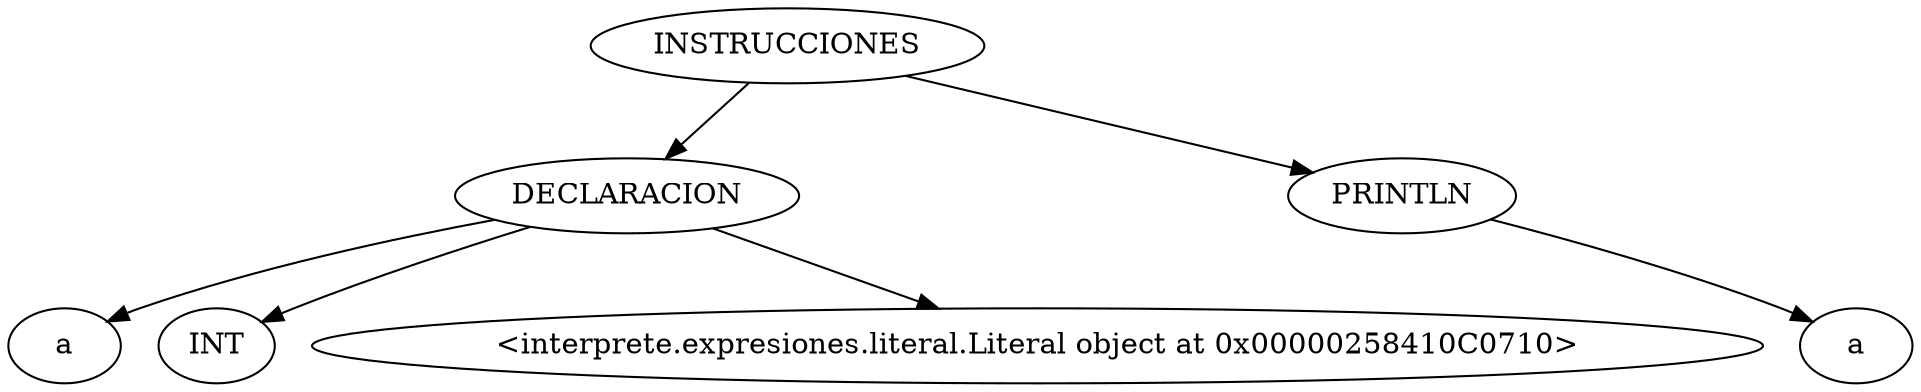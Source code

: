 digraph {
	0 [label = "INSTRUCCIONES"];
	29 [label = "DECLARACION"];
	30 [label = "a"];
	31 [label = "INT"];
	32 [label = "<interprete.expresiones.literal.Literal object at 0x00000258410C0710>"];
	33 [label = "PRINTLN"];
	34 [label = "a"];
	0 -> 29;
	29 -> 30;
	29 -> 31;
	29 -> 32;
	0 -> 33;
	33 -> 34;
}
